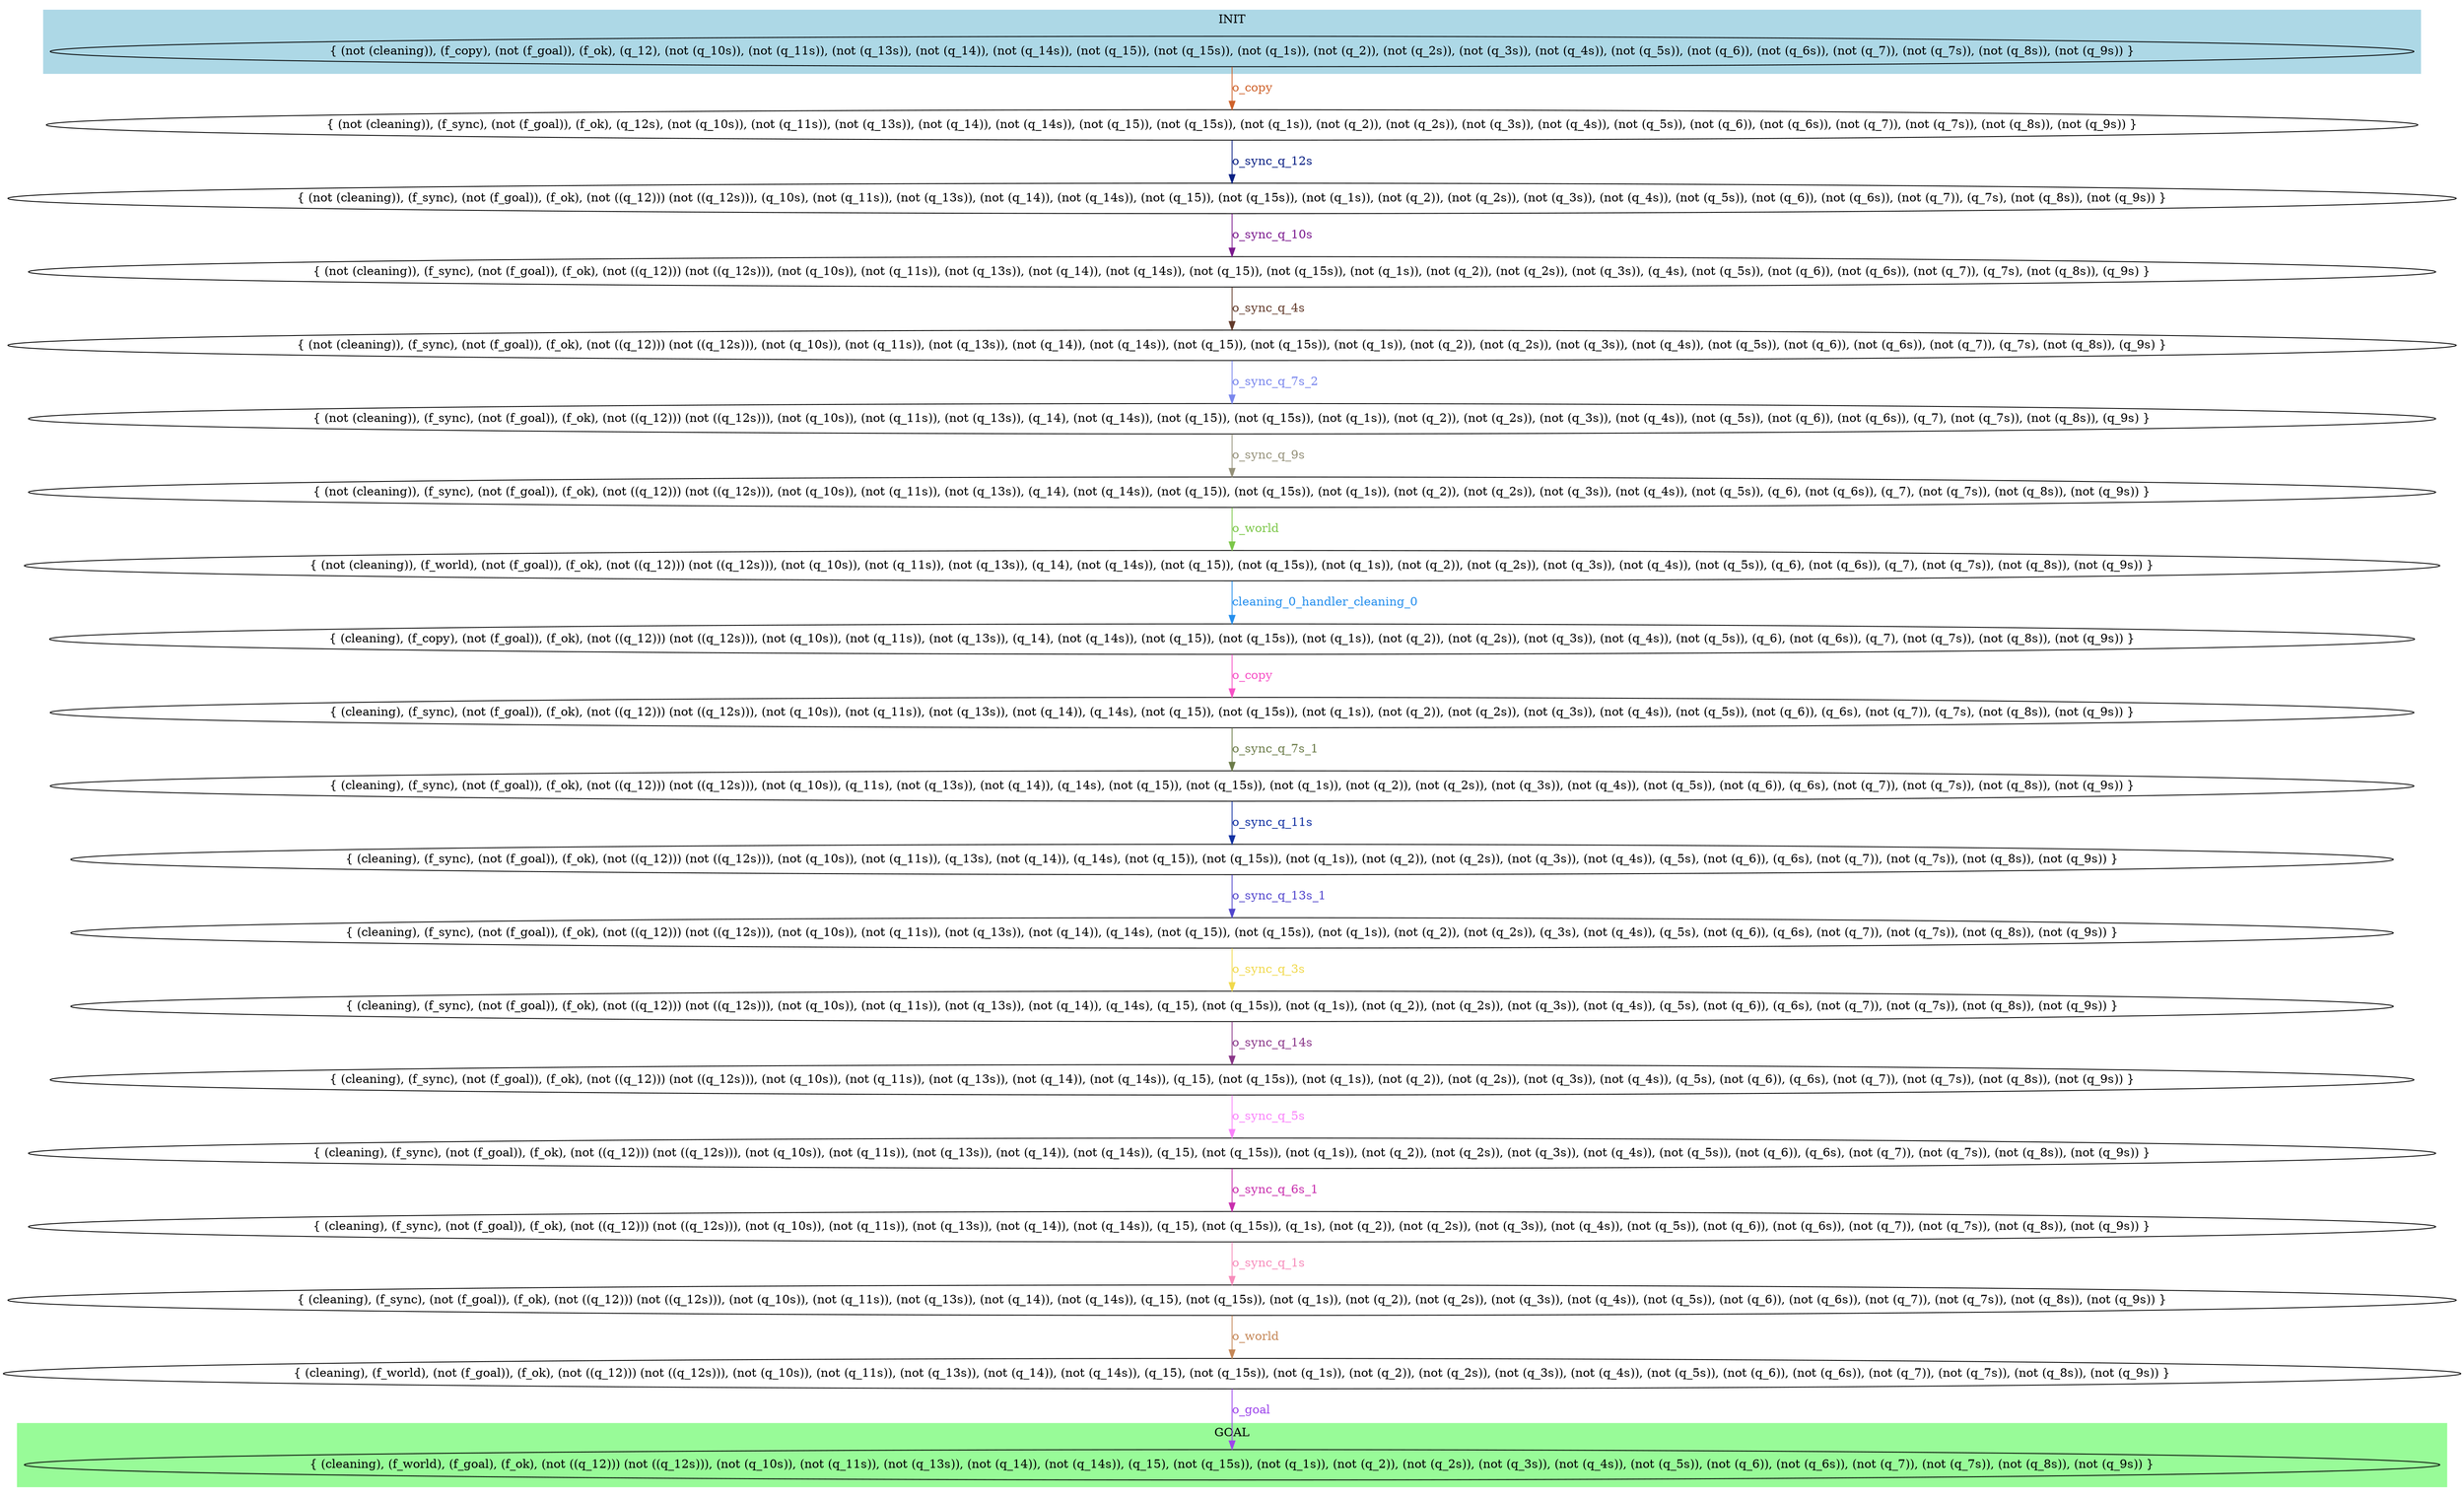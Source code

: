 digraph G {
0 [label="{ (not (cleaning)), (f_copy), (not (f_goal)), (f_ok), (q_12), (not (q_10s)), (not (q_11s)), (not (q_13s)), (not (q_14)), (not (q_14s)), (not (q_15)), (not (q_15s)), (not (q_1s)), (not (q_2)), (not (q_2s)), (not (q_3s)), (not (q_4s)), (not (q_5s)), (not (q_6)), (not (q_6s)), (not (q_7)), (not (q_7s)), (not (q_8s)), (not (q_9s)) }"];
1 [label="{ (not (cleaning)), (f_sync), (not (f_goal)), (f_ok), (q_12s), (not (q_10s)), (not (q_11s)), (not (q_13s)), (not (q_14)), (not (q_14s)), (not (q_15)), (not (q_15s)), (not (q_1s)), (not (q_2)), (not (q_2s)), (not (q_3s)), (not (q_4s)), (not (q_5s)), (not (q_6)), (not (q_6s)), (not (q_7)), (not (q_7s)), (not (q_8s)), (not (q_9s)) }"];
2 [label="{ (not (cleaning)), (f_sync), (not (f_goal)), (f_ok), (not ((q_12))) (not ((q_12s))), (q_10s), (not (q_11s)), (not (q_13s)), (not (q_14)), (not (q_14s)), (not (q_15)), (not (q_15s)), (not (q_1s)), (not (q_2)), (not (q_2s)), (not (q_3s)), (not (q_4s)), (not (q_5s)), (not (q_6)), (not (q_6s)), (not (q_7)), (q_7s), (not (q_8s)), (not (q_9s)) }"];
3 [label="{ (not (cleaning)), (f_sync), (not (f_goal)), (f_ok), (not ((q_12))) (not ((q_12s))), (not (q_10s)), (not (q_11s)), (not (q_13s)), (not (q_14)), (not (q_14s)), (not (q_15)), (not (q_15s)), (not (q_1s)), (not (q_2)), (not (q_2s)), (not (q_3s)), (q_4s), (not (q_5s)), (not (q_6)), (not (q_6s)), (not (q_7)), (q_7s), (not (q_8s)), (q_9s) }"];
4 [label="{ (not (cleaning)), (f_sync), (not (f_goal)), (f_ok), (not ((q_12))) (not ((q_12s))), (not (q_10s)), (not (q_11s)), (not (q_13s)), (not (q_14)), (not (q_14s)), (not (q_15)), (not (q_15s)), (not (q_1s)), (not (q_2)), (not (q_2s)), (not (q_3s)), (not (q_4s)), (not (q_5s)), (not (q_6)), (not (q_6s)), (not (q_7)), (q_7s), (not (q_8s)), (q_9s) }"];
5 [label="{ (not (cleaning)), (f_sync), (not (f_goal)), (f_ok), (not ((q_12))) (not ((q_12s))), (not (q_10s)), (not (q_11s)), (not (q_13s)), (q_14), (not (q_14s)), (not (q_15)), (not (q_15s)), (not (q_1s)), (not (q_2)), (not (q_2s)), (not (q_3s)), (not (q_4s)), (not (q_5s)), (not (q_6)), (not (q_6s)), (q_7), (not (q_7s)), (not (q_8s)), (q_9s) }"];
6 [label="{ (not (cleaning)), (f_sync), (not (f_goal)), (f_ok), (not ((q_12))) (not ((q_12s))), (not (q_10s)), (not (q_11s)), (not (q_13s)), (q_14), (not (q_14s)), (not (q_15)), (not (q_15s)), (not (q_1s)), (not (q_2)), (not (q_2s)), (not (q_3s)), (not (q_4s)), (not (q_5s)), (q_6), (not (q_6s)), (q_7), (not (q_7s)), (not (q_8s)), (not (q_9s)) }"];
7 [label="{ (not (cleaning)), (f_world), (not (f_goal)), (f_ok), (not ((q_12))) (not ((q_12s))), (not (q_10s)), (not (q_11s)), (not (q_13s)), (q_14), (not (q_14s)), (not (q_15)), (not (q_15s)), (not (q_1s)), (not (q_2)), (not (q_2s)), (not (q_3s)), (not (q_4s)), (not (q_5s)), (q_6), (not (q_6s)), (q_7), (not (q_7s)), (not (q_8s)), (not (q_9s)) }"];
8 [label="{ (cleaning), (f_copy), (not (f_goal)), (f_ok), (not ((q_12))) (not ((q_12s))), (not (q_10s)), (not (q_11s)), (not (q_13s)), (q_14), (not (q_14s)), (not (q_15)), (not (q_15s)), (not (q_1s)), (not (q_2)), (not (q_2s)), (not (q_3s)), (not (q_4s)), (not (q_5s)), (q_6), (not (q_6s)), (q_7), (not (q_7s)), (not (q_8s)), (not (q_9s)) }"];
9 [label="{ (cleaning), (f_sync), (not (f_goal)), (f_ok), (not ((q_12))) (not ((q_12s))), (not (q_10s)), (not (q_11s)), (not (q_13s)), (not (q_14)), (q_14s), (not (q_15)), (not (q_15s)), (not (q_1s)), (not (q_2)), (not (q_2s)), (not (q_3s)), (not (q_4s)), (not (q_5s)), (not (q_6)), (q_6s), (not (q_7)), (q_7s), (not (q_8s)), (not (q_9s)) }"];
10 [label="{ (cleaning), (f_sync), (not (f_goal)), (f_ok), (not ((q_12))) (not ((q_12s))), (not (q_10s)), (q_11s), (not (q_13s)), (not (q_14)), (q_14s), (not (q_15)), (not (q_15s)), (not (q_1s)), (not (q_2)), (not (q_2s)), (not (q_3s)), (not (q_4s)), (not (q_5s)), (not (q_6)), (q_6s), (not (q_7)), (not (q_7s)), (not (q_8s)), (not (q_9s)) }"];
11 [label="{ (cleaning), (f_sync), (not (f_goal)), (f_ok), (not ((q_12))) (not ((q_12s))), (not (q_10s)), (not (q_11s)), (q_13s), (not (q_14)), (q_14s), (not (q_15)), (not (q_15s)), (not (q_1s)), (not (q_2)), (not (q_2s)), (not (q_3s)), (not (q_4s)), (q_5s), (not (q_6)), (q_6s), (not (q_7)), (not (q_7s)), (not (q_8s)), (not (q_9s)) }"];
12 [label="{ (cleaning), (f_sync), (not (f_goal)), (f_ok), (not ((q_12))) (not ((q_12s))), (not (q_10s)), (not (q_11s)), (not (q_13s)), (not (q_14)), (q_14s), (not (q_15)), (not (q_15s)), (not (q_1s)), (not (q_2)), (not (q_2s)), (q_3s), (not (q_4s)), (q_5s), (not (q_6)), (q_6s), (not (q_7)), (not (q_7s)), (not (q_8s)), (not (q_9s)) }"];
13 [label="{ (cleaning), (f_sync), (not (f_goal)), (f_ok), (not ((q_12))) (not ((q_12s))), (not (q_10s)), (not (q_11s)), (not (q_13s)), (not (q_14)), (q_14s), (q_15), (not (q_15s)), (not (q_1s)), (not (q_2)), (not (q_2s)), (not (q_3s)), (not (q_4s)), (q_5s), (not (q_6)), (q_6s), (not (q_7)), (not (q_7s)), (not (q_8s)), (not (q_9s)) }"];
14 [label="{ (cleaning), (f_sync), (not (f_goal)), (f_ok), (not ((q_12))) (not ((q_12s))), (not (q_10s)), (not (q_11s)), (not (q_13s)), (not (q_14)), (not (q_14s)), (q_15), (not (q_15s)), (not (q_1s)), (not (q_2)), (not (q_2s)), (not (q_3s)), (not (q_4s)), (q_5s), (not (q_6)), (q_6s), (not (q_7)), (not (q_7s)), (not (q_8s)), (not (q_9s)) }"];
15 [label="{ (cleaning), (f_sync), (not (f_goal)), (f_ok), (not ((q_12))) (not ((q_12s))), (not (q_10s)), (not (q_11s)), (not (q_13s)), (not (q_14)), (not (q_14s)), (q_15), (not (q_15s)), (not (q_1s)), (not (q_2)), (not (q_2s)), (not (q_3s)), (not (q_4s)), (not (q_5s)), (not (q_6)), (q_6s), (not (q_7)), (not (q_7s)), (not (q_8s)), (not (q_9s)) }"];
16 [label="{ (cleaning), (f_sync), (not (f_goal)), (f_ok), (not ((q_12))) (not ((q_12s))), (not (q_10s)), (not (q_11s)), (not (q_13s)), (not (q_14)), (not (q_14s)), (q_15), (not (q_15s)), (q_1s), (not (q_2)), (not (q_2s)), (not (q_3s)), (not (q_4s)), (not (q_5s)), (not (q_6)), (not (q_6s)), (not (q_7)), (not (q_7s)), (not (q_8s)), (not (q_9s)) }"];
17 [label="{ (cleaning), (f_sync), (not (f_goal)), (f_ok), (not ((q_12))) (not ((q_12s))), (not (q_10s)), (not (q_11s)), (not (q_13s)), (not (q_14)), (not (q_14s)), (q_15), (not (q_15s)), (not (q_1s)), (not (q_2)), (not (q_2s)), (not (q_3s)), (not (q_4s)), (not (q_5s)), (not (q_6)), (not (q_6s)), (not (q_7)), (not (q_7s)), (not (q_8s)), (not (q_9s)) }"];
18 [label="{ (cleaning), (f_world), (not (f_goal)), (f_ok), (not ((q_12))) (not ((q_12s))), (not (q_10s)), (not (q_11s)), (not (q_13s)), (not (q_14)), (not (q_14s)), (q_15), (not (q_15s)), (not (q_1s)), (not (q_2)), (not (q_2s)), (not (q_3s)), (not (q_4s)), (not (q_5s)), (not (q_6)), (not (q_6s)), (not (q_7)), (not (q_7s)), (not (q_8s)), (not (q_9s)) }"];
19 [label="{ (cleaning), (f_world), (f_goal), (f_ok), (not ((q_12))) (not ((q_12s))), (not (q_10s)), (not (q_11s)), (not (q_13s)), (not (q_14)), (not (q_14s)), (q_15), (not (q_15s)), (not (q_1s)), (not (q_2)), (not (q_2s)), (not (q_3s)), (not (q_4s)), (not (q_5s)), (not (q_6)), (not (q_6s)), (not (q_7)), (not (q_7s)), (not (q_8s)), (not (q_9s)) }"];
0 -> 1 [label="o_copy", color="#CF632C", fontcolor="#CF632C"];
1 -> 2 [label="o_sync_q_12s", color="#0A2084", fontcolor="#0A2084"];
2 -> 3 [label="o_sync_q_10s", color="#7B1A8E", fontcolor="#7B1A8E"];
3 -> 4 [label="o_sync_q_4s", color="#633B2B", fontcolor="#633B2B"];
4 -> 5 [label="o_sync_q_7s_2", color="#7986ED", fontcolor="#7986ED"];
5 -> 6 [label="o_sync_q_9s", color="#95917A", fontcolor="#95917A"];
6 -> 7 [label="o_world", color="#7CC749", fontcolor="#7CC749"];
7 -> 8 [label="cleaning_0_handler_cleaning_0", color="#248EED", fontcolor="#248EED"];
8 -> 9 [label="o_copy", color="#F751C6", fontcolor="#F751C6"];
9 -> 10 [label="o_sync_q_7s_1", color="#6C7C49", fontcolor="#6C7C49"];
10 -> 11 [label="o_sync_q_11s", color="#1231A2", fontcolor="#1231A2"];
11 -> 12 [label="o_sync_q_13s_1", color="#5246CD", fontcolor="#5246CD"];
12 -> 13 [label="o_sync_q_3s", color="#F1D94C", fontcolor="#F1D94C"];
13 -> 14 [label="o_sync_q_14s", color="#8A3789", fontcolor="#8A3789"];
14 -> 15 [label="o_sync_q_5s", color="#FA83FB", fontcolor="#FA83FB"];
15 -> 16 [label="o_sync_q_6s_1", color="#C82EAD", fontcolor="#C82EAD"];
16 -> 17 [label="o_sync_q_1s", color="#F78CBB", fontcolor="#F78CBB"];
17 -> 18 [label="o_world", color="#C58757", fontcolor="#C58757"];
18 -> 19 [label="o_goal", color="#9D46EB", fontcolor="#9D46EB"];
subgraph cluster_goal_19 {
style=filled;
color=palegreen;
19;
label="GOAL";
}
subgraph cluster_init {
style=filled;
color=lightblue;
0;
label="INIT";
}
}
